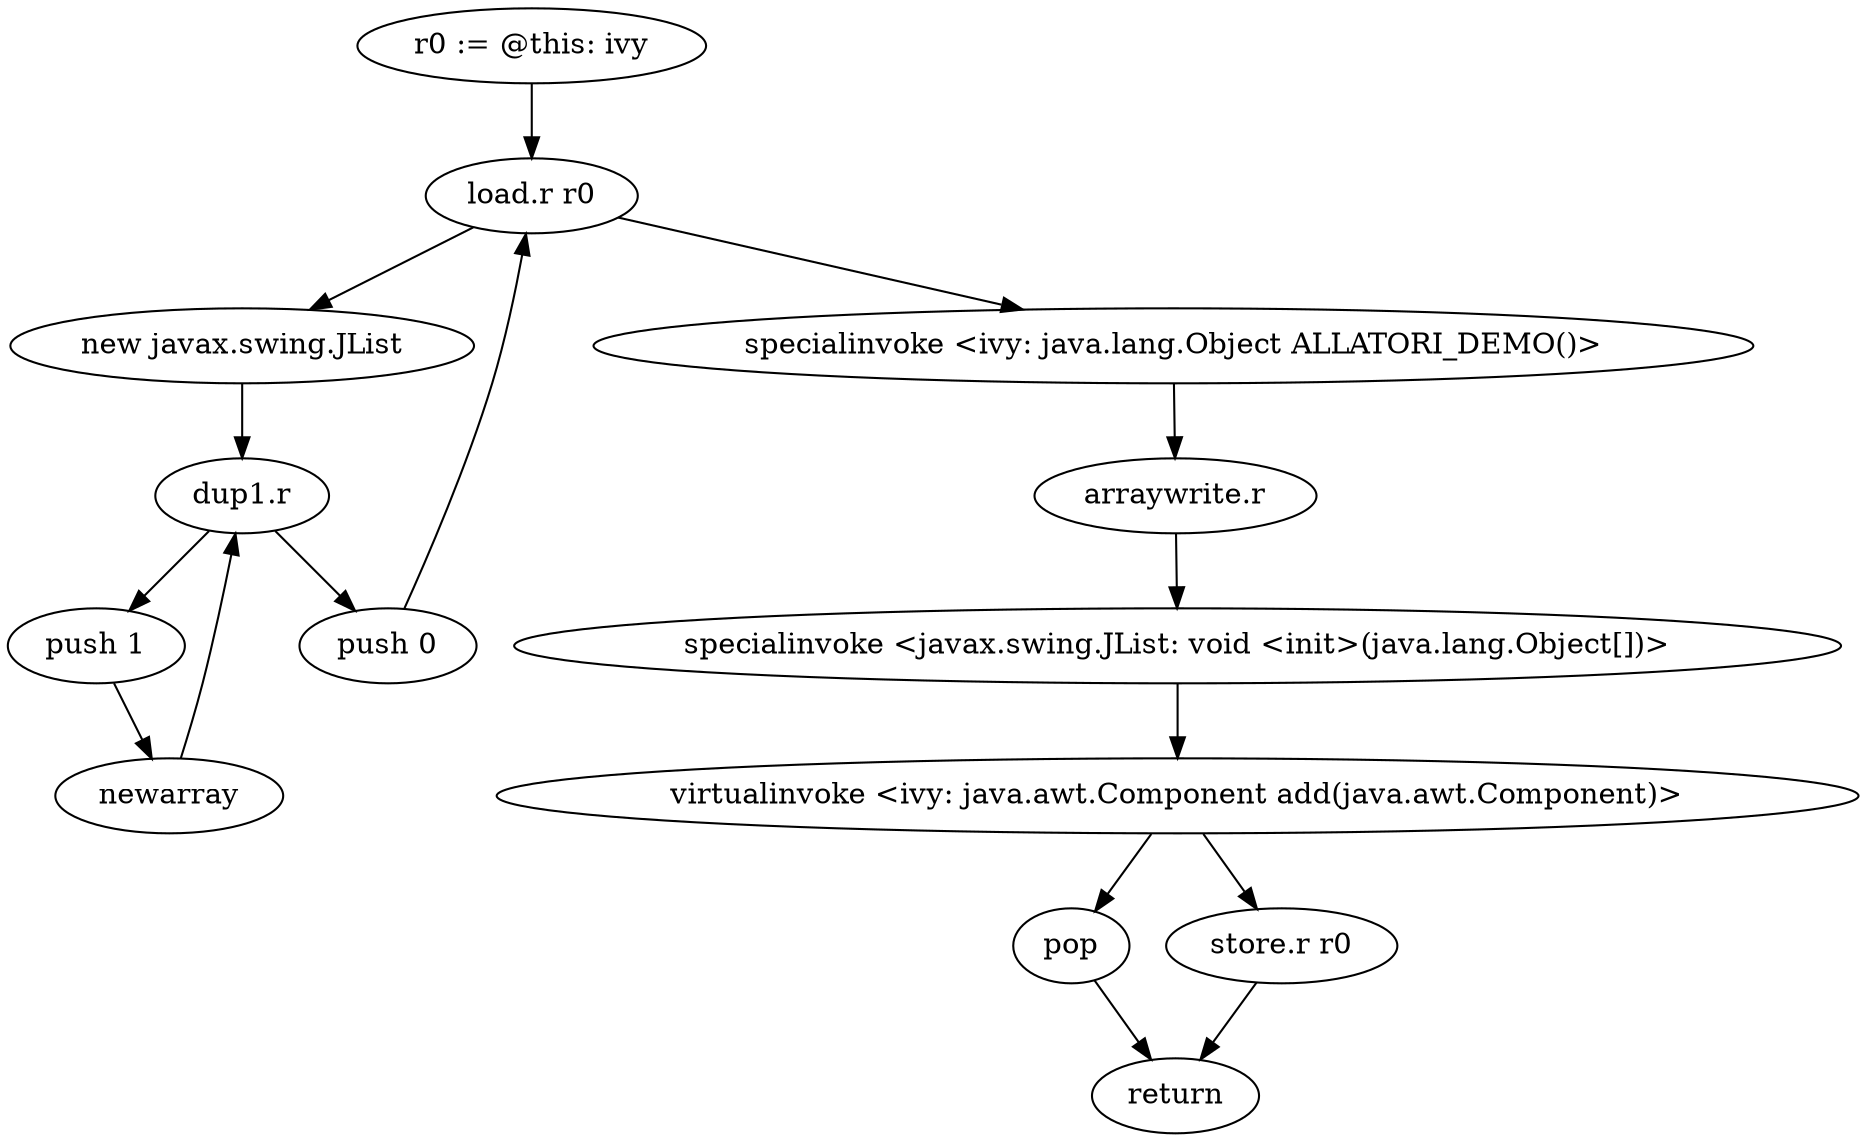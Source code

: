 digraph "" {
    "r0 := @this: ivy"
    "load.r r0"
    "r0 := @this: ivy"->"load.r r0";
    "new javax.swing.JList"
    "load.r r0"->"new javax.swing.JList";
    "dup1.r"
    "new javax.swing.JList"->"dup1.r";
    "push 1"
    "dup1.r"->"push 1";
    "newarray"
    "push 1"->"newarray";
    "newarray"->"dup1.r";
    "push 0"
    "dup1.r"->"push 0";
    "push 0"->"load.r r0";
    "specialinvoke <ivy: java.lang.Object ALLATORI_DEMO()>"
    "load.r r0"->"specialinvoke <ivy: java.lang.Object ALLATORI_DEMO()>";
    "arraywrite.r"
    "specialinvoke <ivy: java.lang.Object ALLATORI_DEMO()>"->"arraywrite.r";
    "specialinvoke <javax.swing.JList: void <init>(java.lang.Object[])>"
    "arraywrite.r"->"specialinvoke <javax.swing.JList: void <init>(java.lang.Object[])>";
    "virtualinvoke <ivy: java.awt.Component add(java.awt.Component)>"
    "specialinvoke <javax.swing.JList: void <init>(java.lang.Object[])>"->"virtualinvoke <ivy: java.awt.Component add(java.awt.Component)>";
    "pop"
    "virtualinvoke <ivy: java.awt.Component add(java.awt.Component)>"->"pop";
    "return"
    "pop"->"return";
    "store.r r0"
    "virtualinvoke <ivy: java.awt.Component add(java.awt.Component)>"->"store.r r0";
    "store.r r0"->"return";
}

